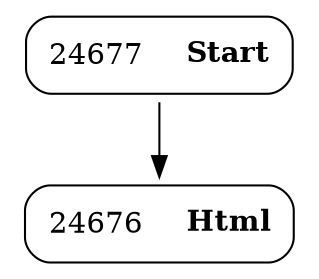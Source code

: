digraph ast {
node [shape=none];
24676 [label=<<TABLE border='1' cellspacing='0' cellpadding='10' style='rounded' ><TR><TD border='0'>24676</TD><TD border='0'><B>Html</B></TD></TR></TABLE>>];
24677 [label=<<TABLE border='1' cellspacing='0' cellpadding='10' style='rounded' ><TR><TD border='0'>24677</TD><TD border='0'><B>Start</B></TD></TR></TABLE>>];
24677 -> 24676 [weight=2];
}
